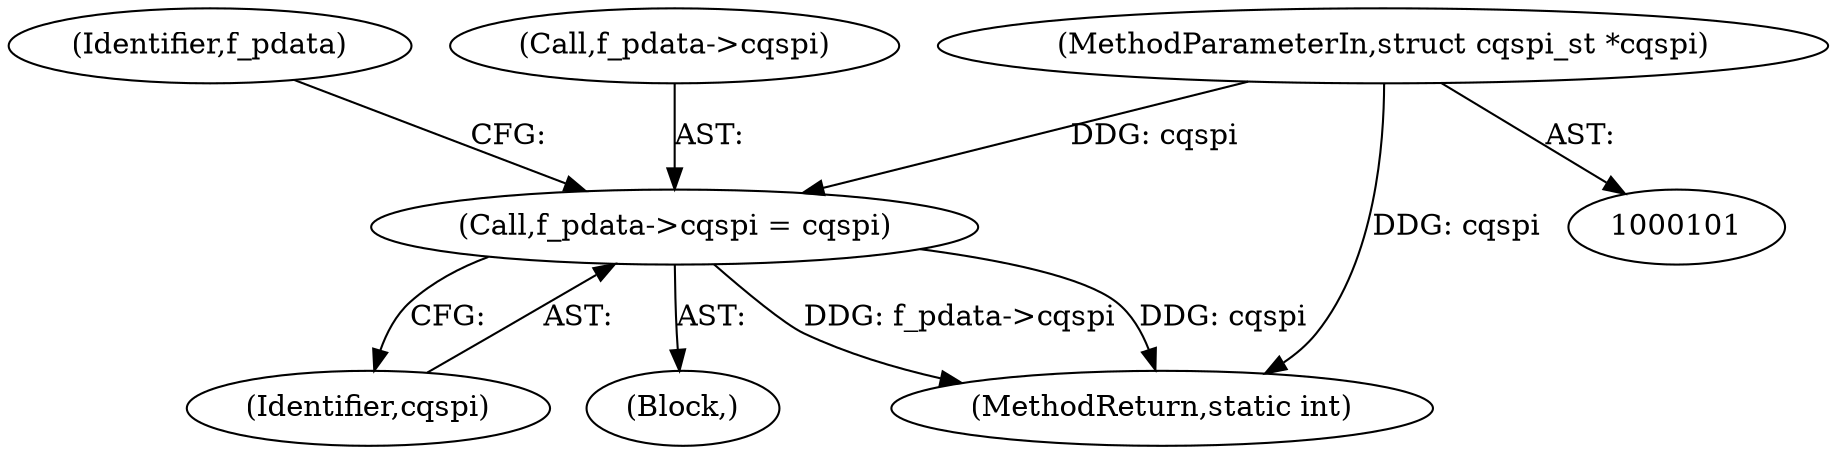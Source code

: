 digraph "0_linux_193e87143c290ec16838f5368adc0e0bc94eb931@pointer" {
"1000154" [label="(Call,f_pdata->cqspi = cqspi)"];
"1000102" [label="(MethodParameterIn,struct cqspi_st *cqspi)"];
"1000102" [label="(MethodParameterIn,struct cqspi_st *cqspi)"];
"1000158" [label="(Identifier,cqspi)"];
"1000161" [label="(Identifier,f_pdata)"];
"1000124" [label="(Block,)"];
"1000154" [label="(Call,f_pdata->cqspi = cqspi)"];
"1000316" [label="(MethodReturn,static int)"];
"1000155" [label="(Call,f_pdata->cqspi)"];
"1000154" -> "1000124"  [label="AST: "];
"1000154" -> "1000158"  [label="CFG: "];
"1000155" -> "1000154"  [label="AST: "];
"1000158" -> "1000154"  [label="AST: "];
"1000161" -> "1000154"  [label="CFG: "];
"1000154" -> "1000316"  [label="DDG: f_pdata->cqspi"];
"1000154" -> "1000316"  [label="DDG: cqspi"];
"1000102" -> "1000154"  [label="DDG: cqspi"];
"1000102" -> "1000101"  [label="AST: "];
"1000102" -> "1000316"  [label="DDG: cqspi"];
}
